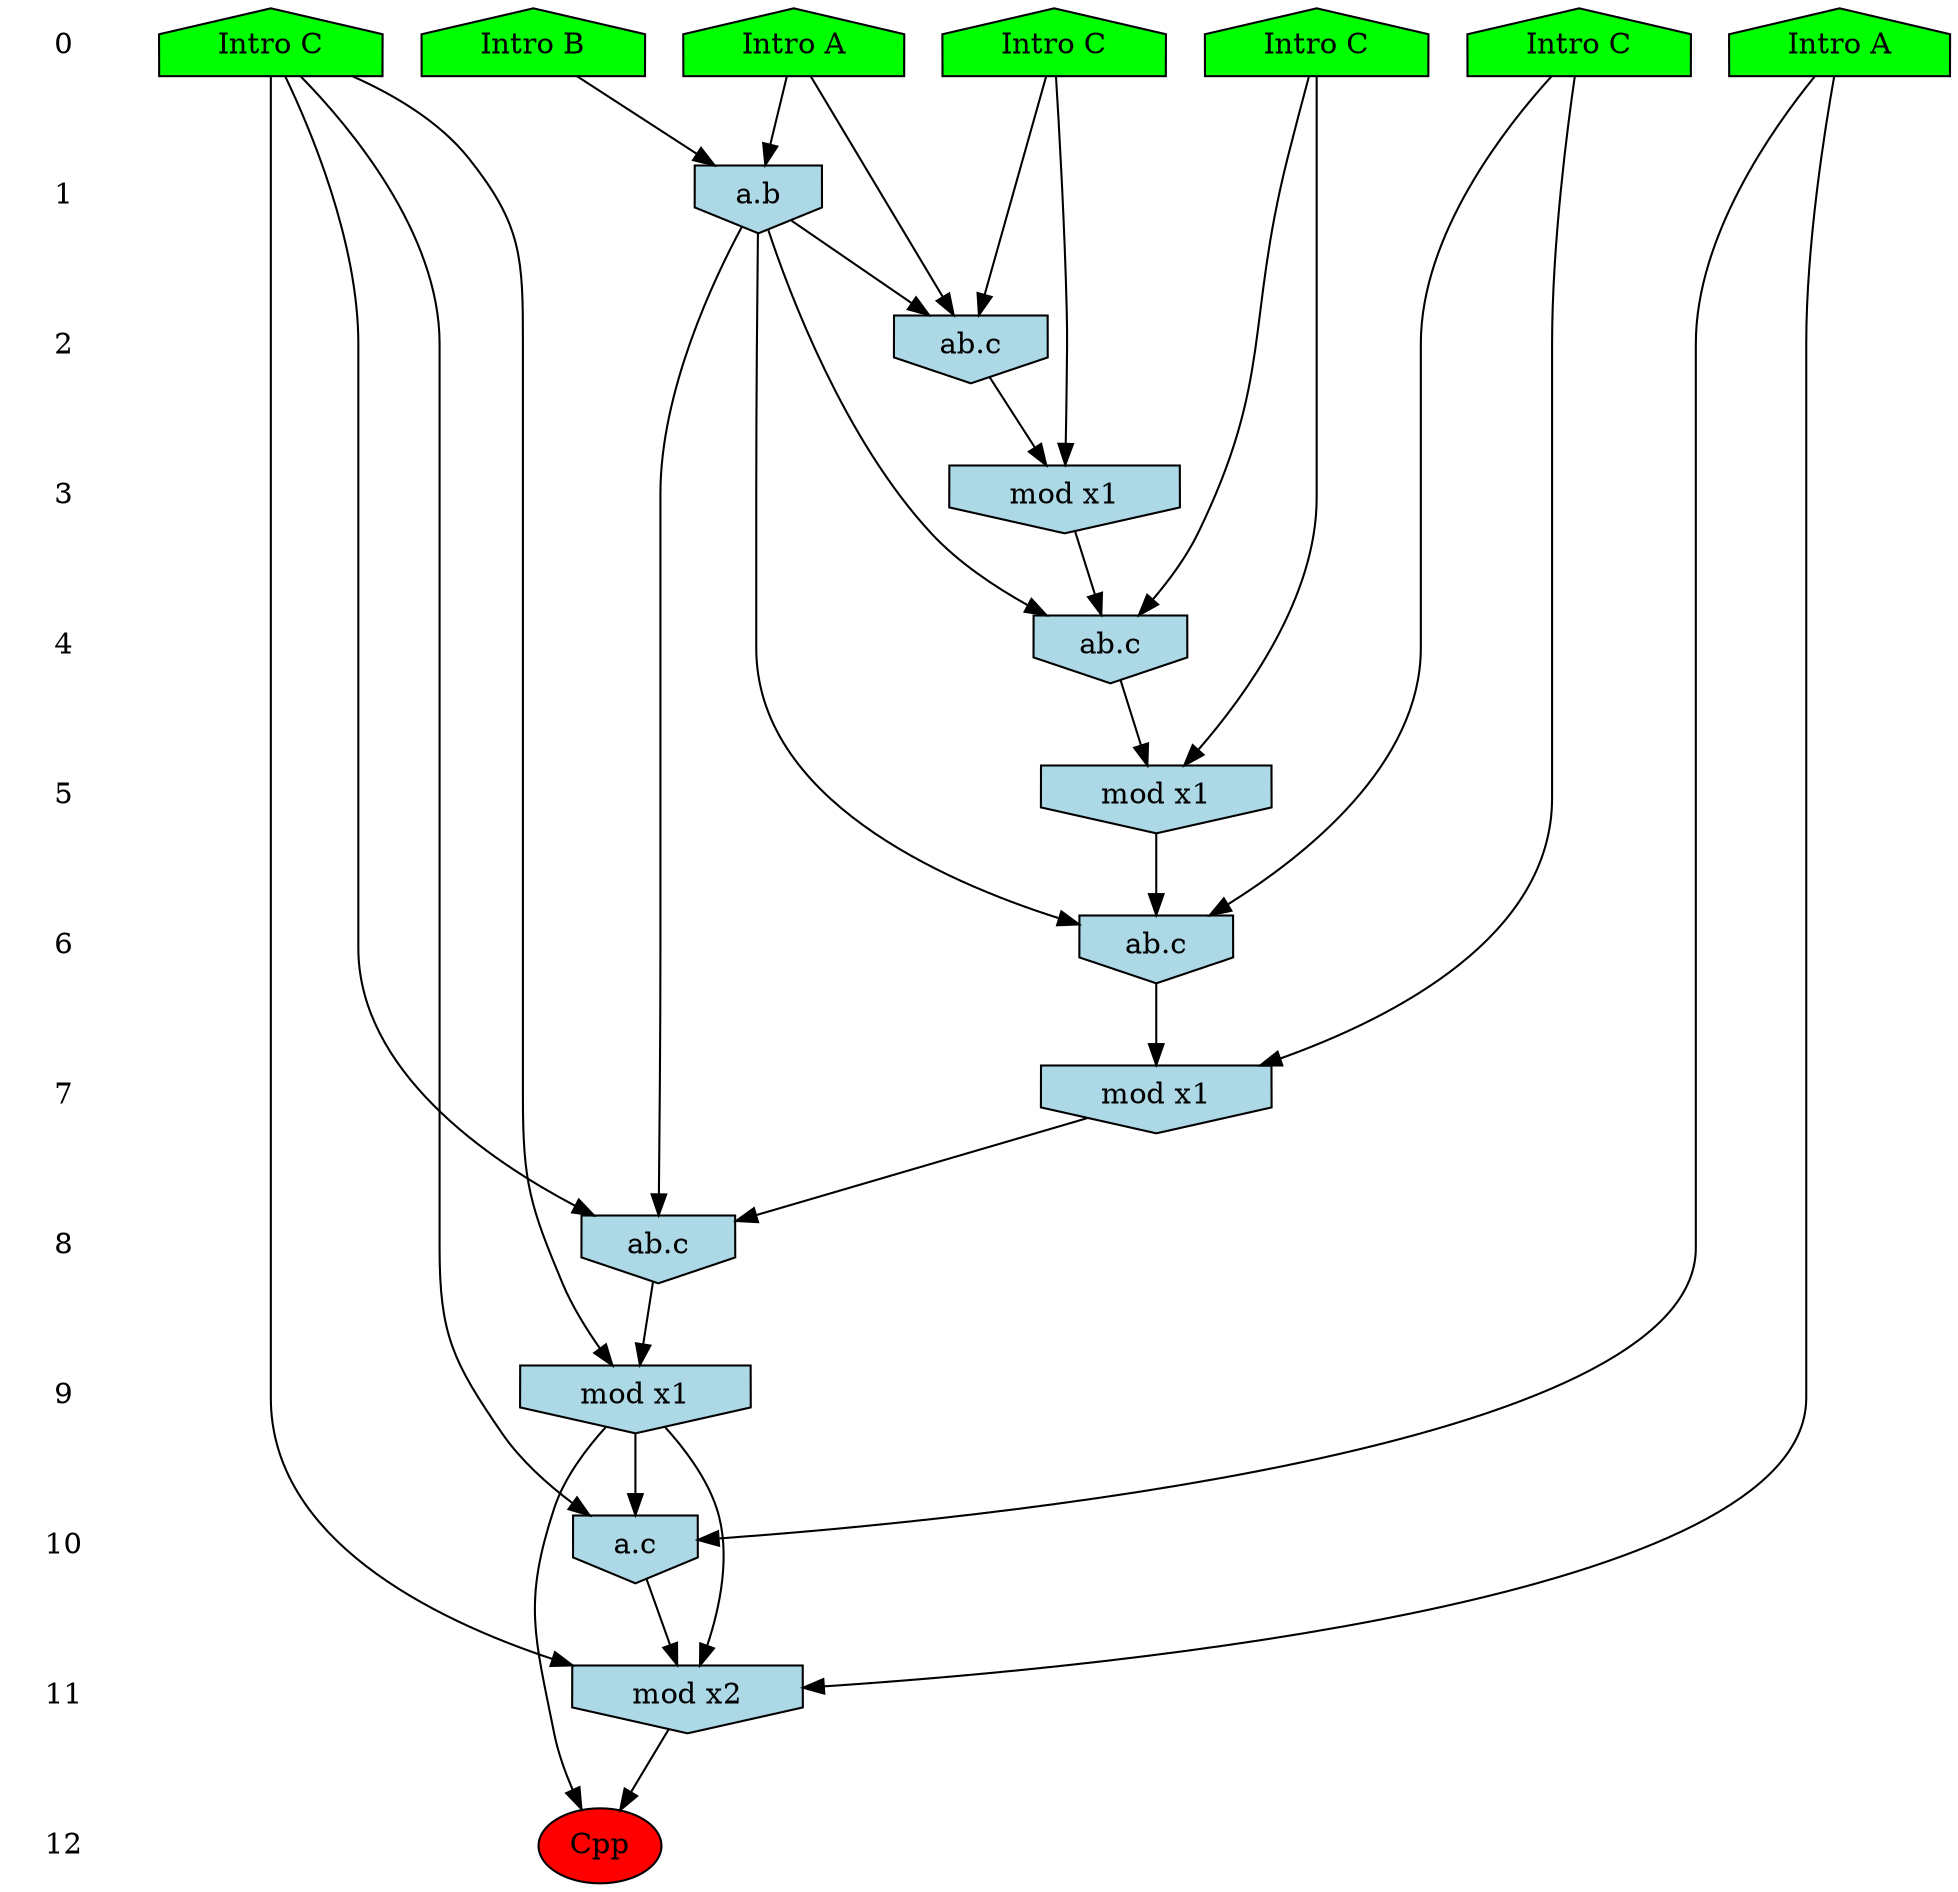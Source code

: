 /* Compression of 25 causal flows obtained in average at 1.202850E+01 t.u */
/* Compressed causal flows were: [347;515;818;937;968;1148;1258;1312;1351;1424;1425;1532;1658;1787;2076;2200;2212;2318;2322;2340;2608;2902;2948;3056;3532] */
digraph G{
 ranksep=.5 ; 
{ rank = same ; "0" [shape=plaintext] ; node_1 [label ="Intro B", shape=house, style=filled, fillcolor=green] ;
node_2 [label ="Intro A", shape=house, style=filled, fillcolor=green] ;
node_3 [label ="Intro A", shape=house, style=filled, fillcolor=green] ;
node_4 [label ="Intro C", shape=house, style=filled, fillcolor=green] ;
node_5 [label ="Intro C", shape=house, style=filled, fillcolor=green] ;
node_6 [label ="Intro C", shape=house, style=filled, fillcolor=green] ;
node_7 [label ="Intro C", shape=house, style=filled, fillcolor=green] ;
}
{ rank = same ; "1" [shape=plaintext] ; node_8 [label="a.b", shape=invhouse, style=filled, fillcolor = lightblue] ;
}
{ rank = same ; "2" [shape=plaintext] ; node_9 [label="ab.c", shape=invhouse, style=filled, fillcolor = lightblue] ;
}
{ rank = same ; "3" [shape=plaintext] ; node_10 [label="mod x1", shape=invhouse, style=filled, fillcolor = lightblue] ;
}
{ rank = same ; "4" [shape=plaintext] ; node_11 [label="ab.c", shape=invhouse, style=filled, fillcolor = lightblue] ;
}
{ rank = same ; "5" [shape=plaintext] ; node_12 [label="mod x1", shape=invhouse, style=filled, fillcolor = lightblue] ;
}
{ rank = same ; "6" [shape=plaintext] ; node_13 [label="ab.c", shape=invhouse, style=filled, fillcolor = lightblue] ;
}
{ rank = same ; "7" [shape=plaintext] ; node_14 [label="mod x1", shape=invhouse, style=filled, fillcolor = lightblue] ;
}
{ rank = same ; "8" [shape=plaintext] ; node_15 [label="ab.c", shape=invhouse, style=filled, fillcolor = lightblue] ;
}
{ rank = same ; "9" [shape=plaintext] ; node_16 [label="mod x1", shape=invhouse, style=filled, fillcolor = lightblue] ;
}
{ rank = same ; "10" [shape=plaintext] ; node_17 [label="a.c", shape=invhouse, style=filled, fillcolor = lightblue] ;
}
{ rank = same ; "11" [shape=plaintext] ; node_18 [label="mod x2", shape=invhouse, style=filled, fillcolor = lightblue] ;
}
{ rank = same ; "12" [shape=plaintext] ; node_19 [label ="Cpp", style=filled, fillcolor=red] ;
}
"0" -> "1" [style="invis"]; 
"1" -> "2" [style="invis"]; 
"2" -> "3" [style="invis"]; 
"3" -> "4" [style="invis"]; 
"4" -> "5" [style="invis"]; 
"5" -> "6" [style="invis"]; 
"6" -> "7" [style="invis"]; 
"7" -> "8" [style="invis"]; 
"8" -> "9" [style="invis"]; 
"9" -> "10" [style="invis"]; 
"10" -> "11" [style="invis"]; 
"11" -> "12" [style="invis"]; 
node_1 -> node_8
node_2 -> node_8
node_2 -> node_9
node_7 -> node_9
node_8 -> node_9
node_7 -> node_10
node_9 -> node_10
node_4 -> node_11
node_8 -> node_11
node_10 -> node_11
node_4 -> node_12
node_11 -> node_12
node_5 -> node_13
node_8 -> node_13
node_12 -> node_13
node_5 -> node_14
node_13 -> node_14
node_6 -> node_15
node_8 -> node_15
node_14 -> node_15
node_6 -> node_16
node_15 -> node_16
node_3 -> node_17
node_6 -> node_17
node_16 -> node_17
node_3 -> node_18
node_6 -> node_18
node_16 -> node_18
node_17 -> node_18
node_16 -> node_19
node_18 -> node_19
}
/*
 Dot generation time: 0.000789
*/